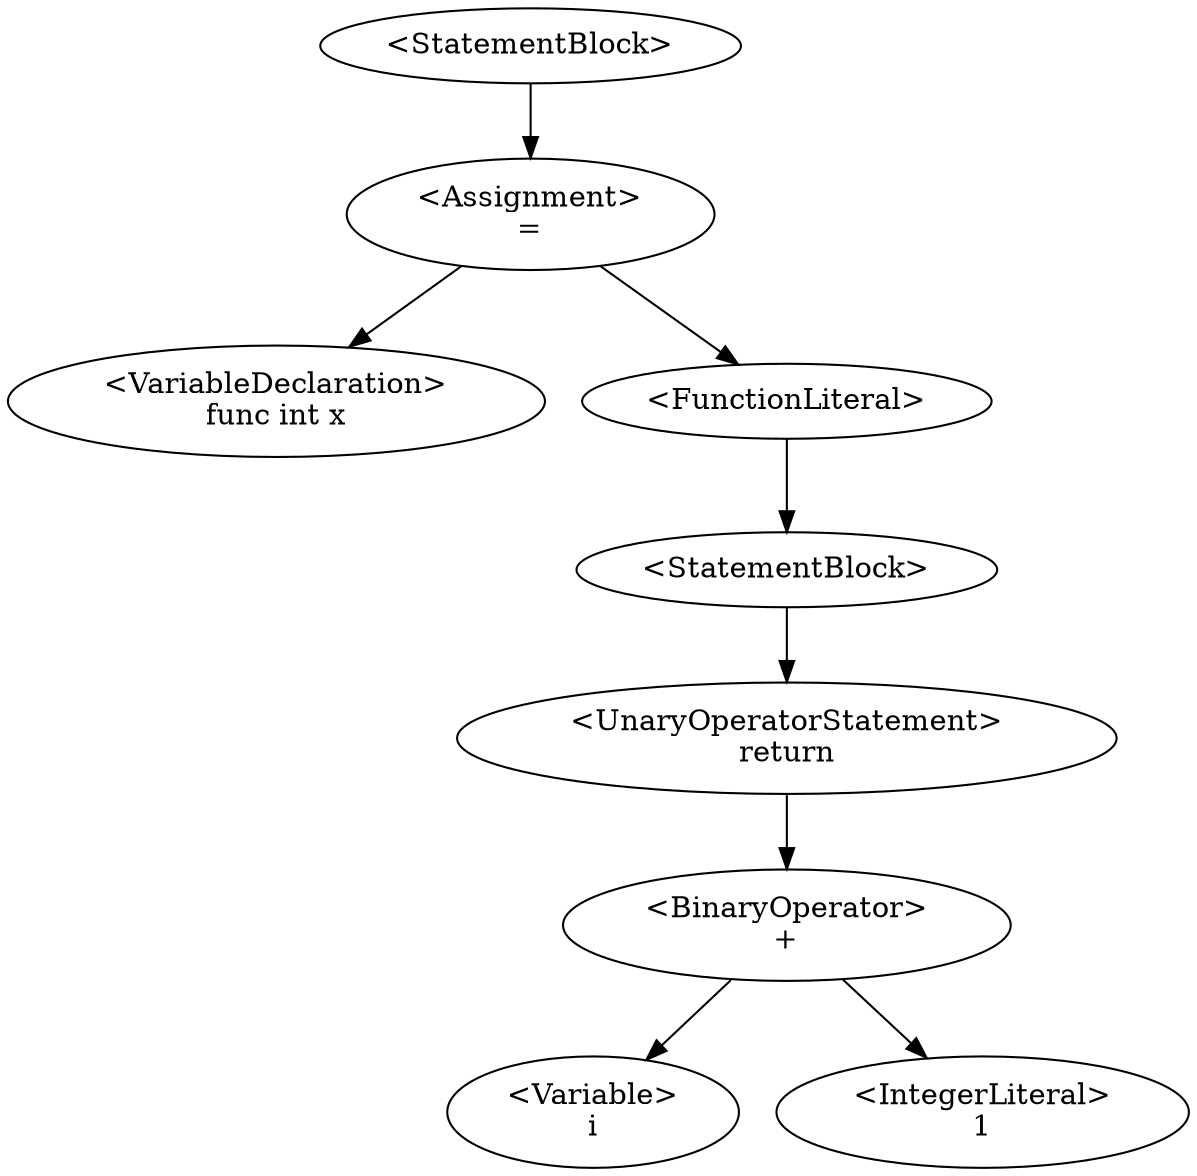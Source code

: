 digraph G {
0 [label="<StatementBlock>"];0->2;
2 [label="<Assignment>\n="];2->1;2->4;
1 [label="<VariableDeclaration>\nfunc int x"];
4 [label="<FunctionLiteral>"];4->5;
5 [label="<StatementBlock>"];5->6;
6 [label="<UnaryOperatorStatement>\nreturn"];6->8;
8 [label="<BinaryOperator>\n+"];8->7;8->9;
7 [label="<Variable>\ni"];
9 [label="<IntegerLiteral>\n1"];
}